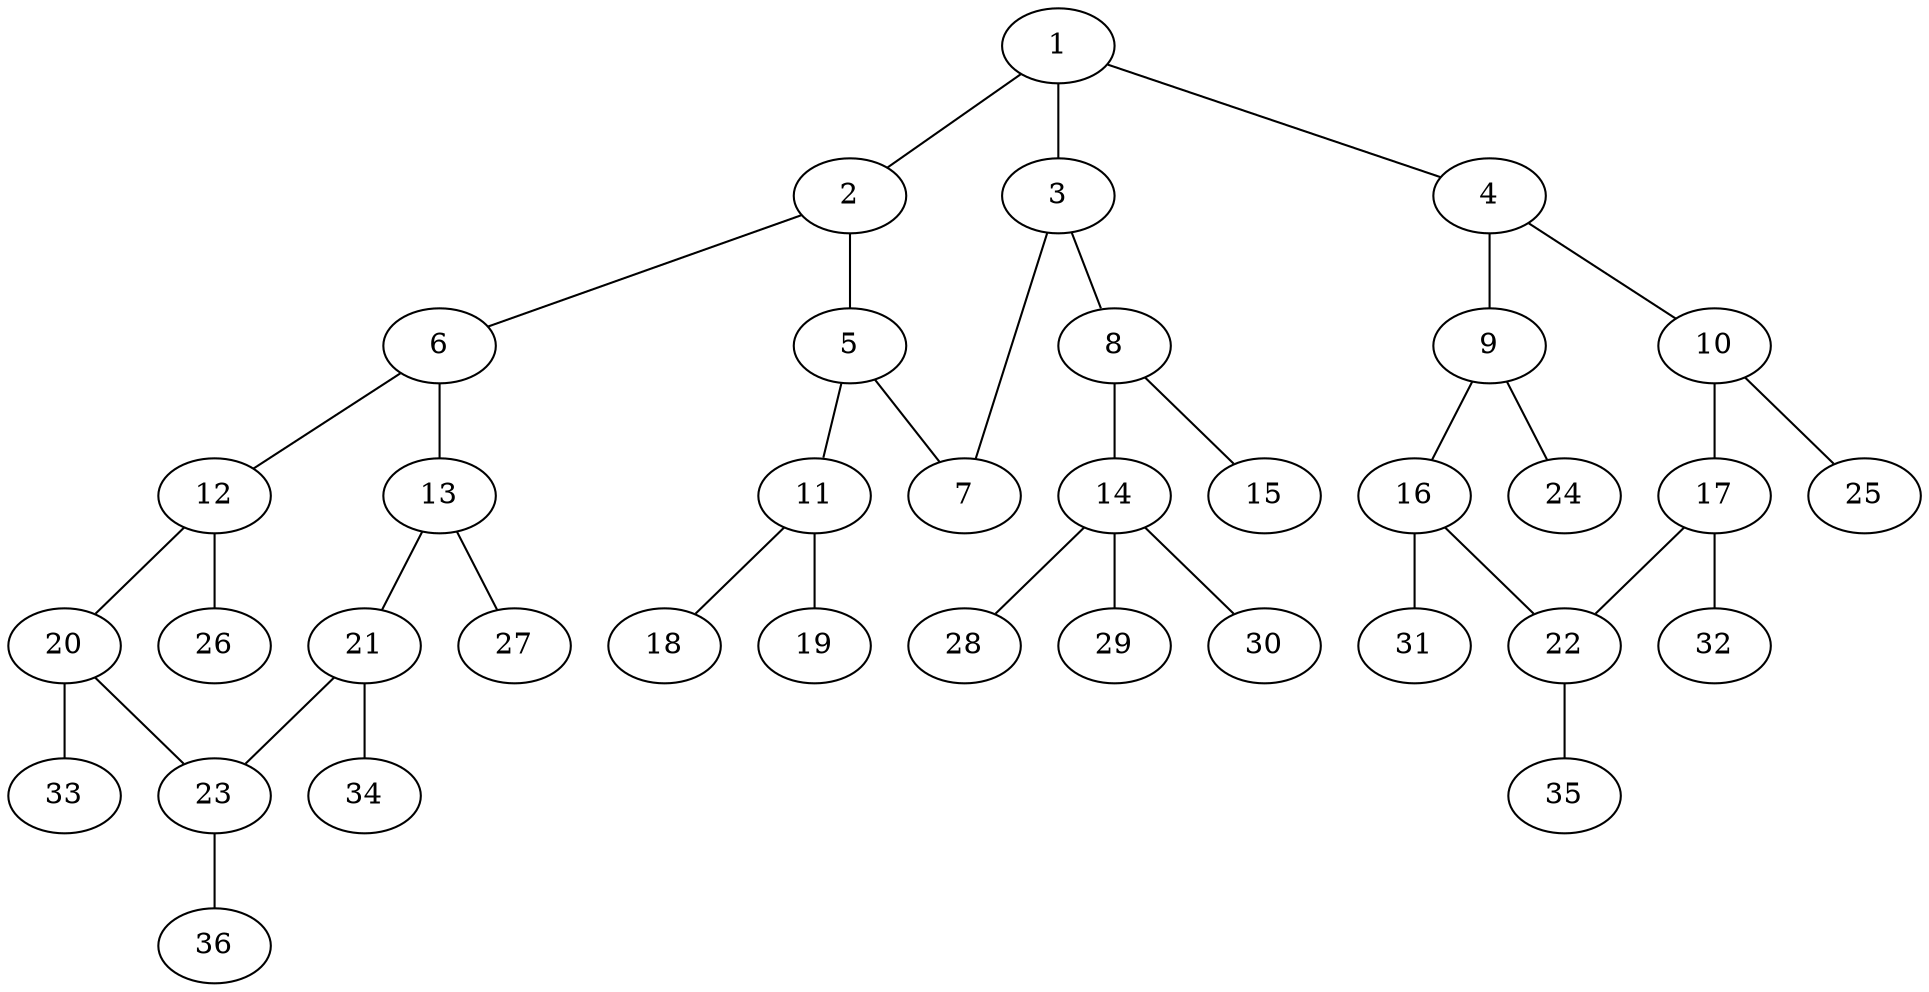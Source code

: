 graph molecule_437 {
	1	 [chem=C];
	2	 [chem=C];
	1 -- 2	 [valence=1];
	3	 [chem=C];
	1 -- 3	 [valence=2];
	4	 [chem=C];
	1 -- 4	 [valence=1];
	5	 [chem=C];
	2 -- 5	 [valence=2];
	6	 [chem=C];
	2 -- 6	 [valence=1];
	7	 [chem=O];
	3 -- 7	 [valence=1];
	8	 [chem=C];
	3 -- 8	 [valence=1];
	9	 [chem=C];
	4 -- 9	 [valence=1];
	10	 [chem=C];
	4 -- 10	 [valence=2];
	5 -- 7	 [valence=1];
	11	 [chem=N];
	5 -- 11	 [valence=1];
	12	 [chem=C];
	6 -- 12	 [valence=2];
	13	 [chem=C];
	6 -- 13	 [valence=1];
	14	 [chem=C];
	8 -- 14	 [valence=1];
	15	 [chem=O];
	8 -- 15	 [valence=2];
	16	 [chem=C];
	9 -- 16	 [valence=2];
	24	 [chem=H];
	9 -- 24	 [valence=1];
	17	 [chem=C];
	10 -- 17	 [valence=1];
	25	 [chem=H];
	10 -- 25	 [valence=1];
	18	 [chem=O];
	11 -- 18	 [valence=2];
	19	 [chem=O];
	11 -- 19	 [valence=1];
	20	 [chem=C];
	12 -- 20	 [valence=1];
	26	 [chem=H];
	12 -- 26	 [valence=1];
	21	 [chem=C];
	13 -- 21	 [valence=2];
	27	 [chem=H];
	13 -- 27	 [valence=1];
	28	 [chem=H];
	14 -- 28	 [valence=1];
	29	 [chem=H];
	14 -- 29	 [valence=1];
	30	 [chem=H];
	14 -- 30	 [valence=1];
	22	 [chem=C];
	16 -- 22	 [valence=1];
	31	 [chem=H];
	16 -- 31	 [valence=1];
	17 -- 22	 [valence=2];
	32	 [chem=H];
	17 -- 32	 [valence=1];
	23	 [chem=C];
	20 -- 23	 [valence=2];
	33	 [chem=H];
	20 -- 33	 [valence=1];
	21 -- 23	 [valence=1];
	34	 [chem=H];
	21 -- 34	 [valence=1];
	35	 [chem=H];
	22 -- 35	 [valence=1];
	36	 [chem=H];
	23 -- 36	 [valence=1];
}
